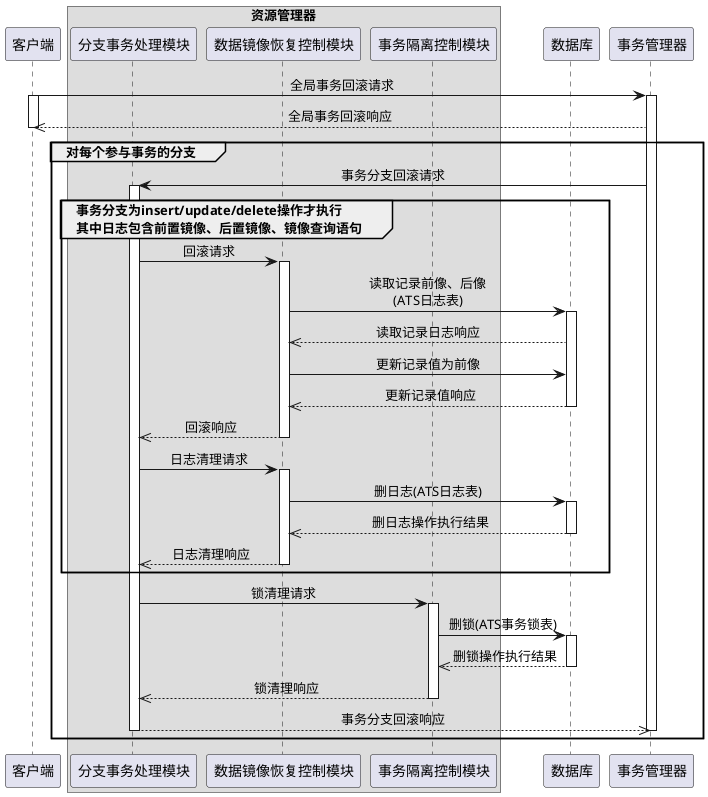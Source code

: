 @startuml
skinparam SequenceMessageAlign center
'创建参与者
participant 客户端 as app
box "资源管理器"
    participant 分支事务处理模块 as branch
    'participant SQL解析与生成模块 as sqlparser
    participant 数据镜像恢复控制模块 as cr
    participant 事务隔离控制模块 as ic
end box
participant 数据库 as db
participant 事务管理器 as tm
'设计流程
app -> tm : 全局事务回滚请求
activate app
activate tm
app <<-- tm : 全局事务回滚响应
deactivate app
group 对每个参与事务的分支
    branch <- tm : 事务分支回滚请求
    activate branch

    group 事务分支为insert/update/delete操作才执行\n其中日志包含前置镜像、后置镜像、镜像查询语句
        branch -> cr : 回滚请求
        activate cr
        cr -> db : 读取记录前像、后像\n(ATS日志表)
        activate db
        cr <<-- db : 读取记录日志响应
        cr -> db : 更新记录值为前像
        cr <<-- db : 更新记录值响应
        deactivate db
        branch <<-- cr : 回滚响应
        deactivate cr
        branch -> cr : 日志清理请求
        activate cr
        cr -> db : 删日志(ATS日志表)
        activate db
        cr <<-- db : 删日志操作执行结果
        deactivate db
        branch <<-- cr : 日志清理响应
        deactivate cr
    end
    branch -> ic : 锁清理请求
    activate ic
    ic -> db : 删锁(ATS事务锁表)
    activate db
    ic <<-- db : 删锁操作执行结果
    deactivate db
    branch <<-- ic : 锁清理响应
    deactivate ic
    branch -->> tm : 事务分支回滚响应
    deactivate branch
    deactivate tm
end
@enduml